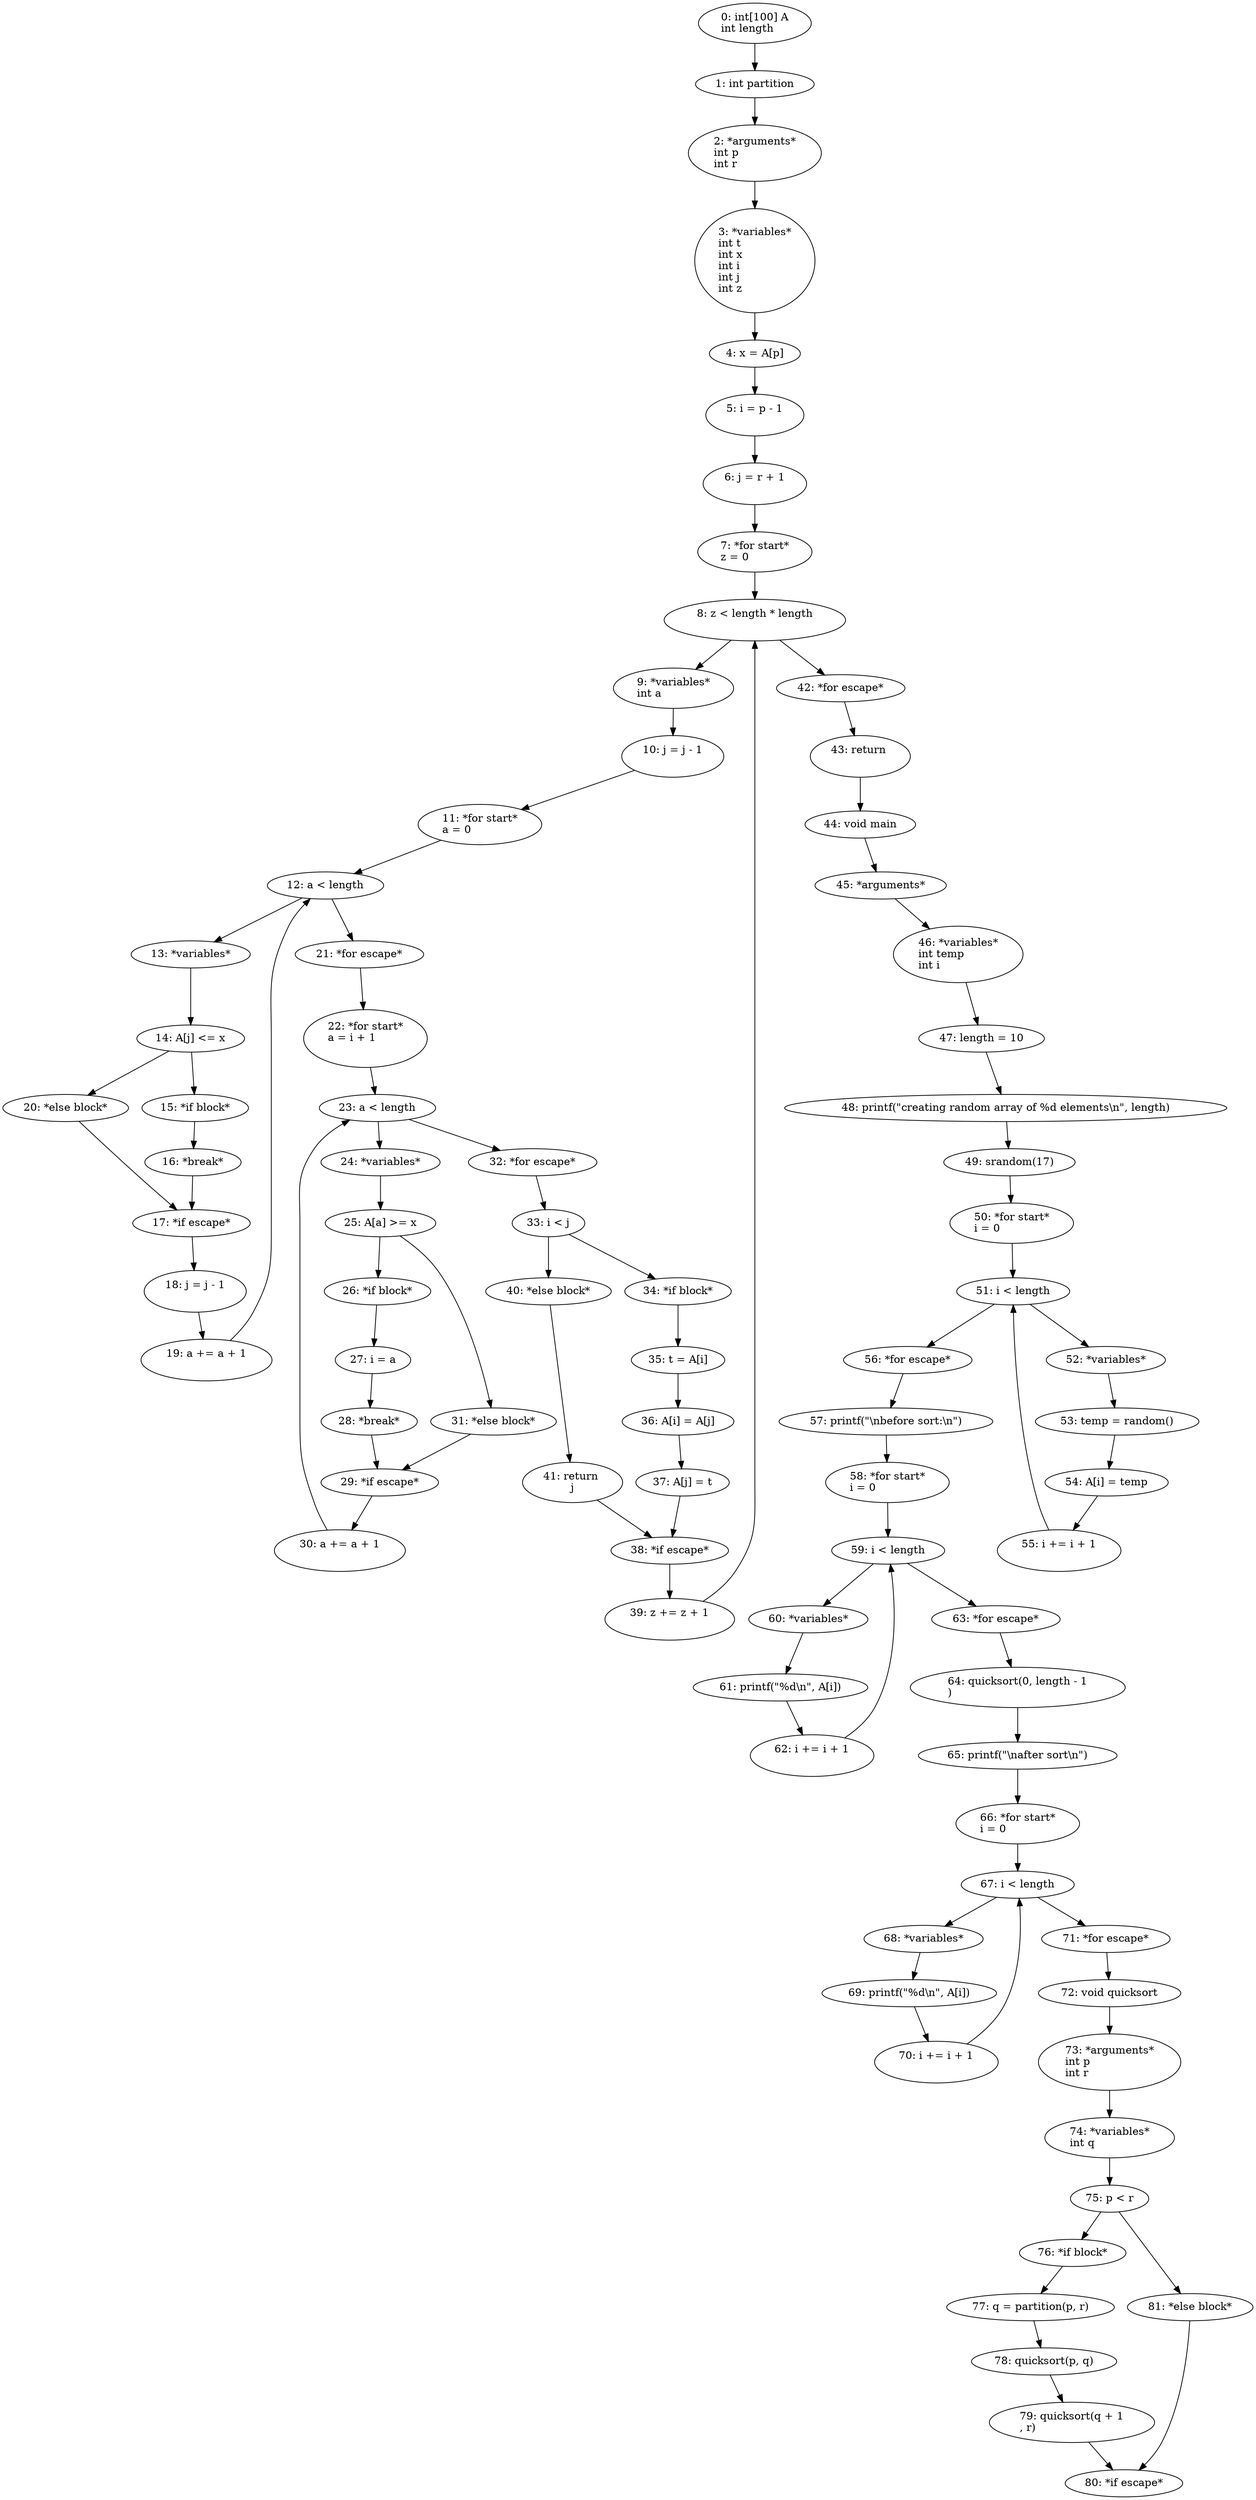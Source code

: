 digraph G {
  0 [ label="0: int[100]\ A\lint\ length\l" ];
  1 [ label="1: int\ partition\l" ];
  2 [ label="2: *arguments*\lint\ p\lint\ r\l" ];
  3 [ label="3: *variables*\lint\ t\lint\ x\lint\ i\lint\ j\lint\ z\l" ];
  4 [ label="4: x\ =\ A[p]\l" ];
  5 [ label="5: i\ =\ p\ -\ 1\l\l" ];
  6 [ label="6: j\ =\ r\ +\ 1\l\l" ];
  7 [ label="7: *for\ start*\lz\ =\ 0\l" ];
  8 [ label="8: z\ \<\ length\ *\ length\l\l" ];
  9 [ label="9: *variables*\lint\ a\l" ];
  10 [ label="10: j\ =\ j\ -\ 1\l\l" ];
  11 [ label="11: *for\ start*\la\ =\ 0\l" ];
  12 [ label="12: a\ \<\ length\l" ];
  13 [ label="13: *variables*\l" ];
  14 [ label="14: A[j]\ \<=\ x\l" ];
  15 [ label="15: *if\ block*\l" ];
  16 [ label="16: *break*\l" ];
  17 [ label="17: *if\ escape*\l" ];
  18 [ label="18: j\ =\ j\ -\ 1\l\l" ];
  19 [ label="19: a\ +=\ a\ +\ 1\l\l" ];
  20 [ label="20: *else\ block*\l" ];
  21 [ label="21: *for\ escape*\l" ];
  22 [ label="22: *for\ start*\la\ =\ i\ +\ 1\l\l" ];
  23 [ label="23: a\ \<\ length\l" ];
  24 [ label="24: *variables*\l" ];
  25 [ label="25: A[a]\ \>=\ x\l" ];
  26 [ label="26: *if\ block*\l" ];
  27 [ label="27: i\ =\ a\l" ];
  28 [ label="28: *break*\l" ];
  29 [ label="29: *if\ escape*\l" ];
  30 [ label="30: a\ +=\ a\ +\ 1\l\l" ];
  31 [ label="31: *else\ block*\l" ];
  32 [ label="32: *for\ escape*\l" ];
  33 [ label="33: i\ \<\ j\l" ];
  34 [ label="34: *if\ block*\l" ];
  35 [ label="35: t\ =\ A[i]\l" ];
  36 [ label="36: A[i]\ =\ A[j]\l" ];
  37 [ label="37: A[j]\ =\ t\l" ];
  38 [ label="38: *if\ escape*\l" ];
  39 [ label="39: z\ +=\ z\ +\ 1\l\l" ];
  40 [ label="40: *else\ block*\l" ];
  41 [ label="41: return\ \lj" ];
  42 [ label="42: *for\ escape*\l" ];
  43 [ label="43: return\ \l\l" ];
  44 [ label="44: void\ main\l" ];
  45 [ label="45: *arguments*\l" ];
  46 [ label="46: *variables*\lint\ temp\lint\ i\l" ];
  47 [ label="47: length\ =\ 10\l" ];
  48 [ label="48: printf\(\"creating\ random\ array\ of\ %d\ elements\\n\"\,\ length\)\l" ];
  49 [ label="49: srandom\(17\)\l" ];
  50 [ label="50: *for\ start*\li\ =\ 0\l" ];
  51 [ label="51: i\ \<\ length\l" ];
  52 [ label="52: *variables*\l" ];
  53 [ label="53: temp\ =\ random\(\)\l" ];
  54 [ label="54: A[i]\ =\ temp\l" ];
  55 [ label="55: i\ +=\ i\ +\ 1\l\l" ];
  56 [ label="56: *for\ escape*\l" ];
  57 [ label="57: printf\(\"\\nbefore\ sort\:\\n\"\)\l" ];
  58 [ label="58: *for\ start*\li\ =\ 0\l" ];
  59 [ label="59: i\ \<\ length\l" ];
  60 [ label="60: *variables*\l" ];
  61 [ label="61: printf\(\"%d\\n\"\,\ A[i]\)\l" ];
  62 [ label="62: i\ +=\ i\ +\ 1\l\l" ];
  63 [ label="63: *for\ escape*\l" ];
  64 [ label="64: quicksort\(0\,\ length\ -\ 1\l\)\l" ];
  65 [ label="65: printf\(\"\\nafter\ sort\\n\"\)\l" ];
  66 [ label="66: *for\ start*\li\ =\ 0\l" ];
  67 [ label="67: i\ \<\ length\l" ];
  68 [ label="68: *variables*\l" ];
  69 [ label="69: printf\(\"%d\\n\"\,\ A[i]\)\l" ];
  70 [ label="70: i\ +=\ i\ +\ 1\l\l" ];
  71 [ label="71: *for\ escape*\l" ];
  72 [ label="72: void\ quicksort\l" ];
  73 [ label="73: *arguments*\lint\ p\lint\ r\l" ];
  74 [ label="74: *variables*\lint\ q\l" ];
  75 [ label="75: p\ \<\ r\l" ];
  76 [ label="76: *if\ block*\l" ];
  77 [ label="77: q\ =\ partition\(p\,\ r\)\l" ];
  78 [ label="78: quicksort\(p\,\ q\)\l" ];
  79 [ label="79: quicksort\(q\ +\ 1\l\,\ r\)\l" ];
  80 [ label="80: *if\ escape*\l" ];
  81 [ label="81: *else\ block*\l" ];
  0 -> 1;
  1 -> 2;
  2 -> 3;
  3 -> 4;
  4 -> 5;
  5 -> 6;
  6 -> 7;
  7 -> 8;
  8 -> 9;
  9 -> 10;
  10 -> 11;
  11 -> 12;
  12 -> 13;
  13 -> 14;
  14 -> 15;
  15 -> 16;
  16 -> 17;
  17 -> 18;
  18 -> 19;
  19 -> 12;
  14 -> 20;
  20 -> 17;
  12 -> 21;
  21 -> 22;
  22 -> 23;
  23 -> 24;
  24 -> 25;
  25 -> 26;
  26 -> 27;
  27 -> 28;
  28 -> 29;
  29 -> 30;
  30 -> 23;
  25 -> 31;
  31 -> 29;
  23 -> 32;
  32 -> 33;
  33 -> 34;
  34 -> 35;
  35 -> 36;
  36 -> 37;
  37 -> 38;
  38 -> 39;
  39 -> 8;
  33 -> 40;
  40 -> 41;
  41 -> 38;
  8 -> 42;
  42 -> 43;
  43 -> 44;
  44 -> 45;
  45 -> 46;
  46 -> 47;
  47 -> 48;
  48 -> 49;
  49 -> 50;
  50 -> 51;
  51 -> 52;
  52 -> 53;
  53 -> 54;
  54 -> 55;
  55 -> 51;
  51 -> 56;
  56 -> 57;
  57 -> 58;
  58 -> 59;
  59 -> 60;
  60 -> 61;
  61 -> 62;
  62 -> 59;
  59 -> 63;
  63 -> 64;
  64 -> 65;
  65 -> 66;
  66 -> 67;
  67 -> 68;
  68 -> 69;
  69 -> 70;
  70 -> 67;
  67 -> 71;
  71 -> 72;
  72 -> 73;
  73 -> 74;
  74 -> 75;
  75 -> 76;
  76 -> 77;
  77 -> 78;
  78 -> 79;
  79 -> 80;
  75 -> 81;
  81 -> 80;
}
